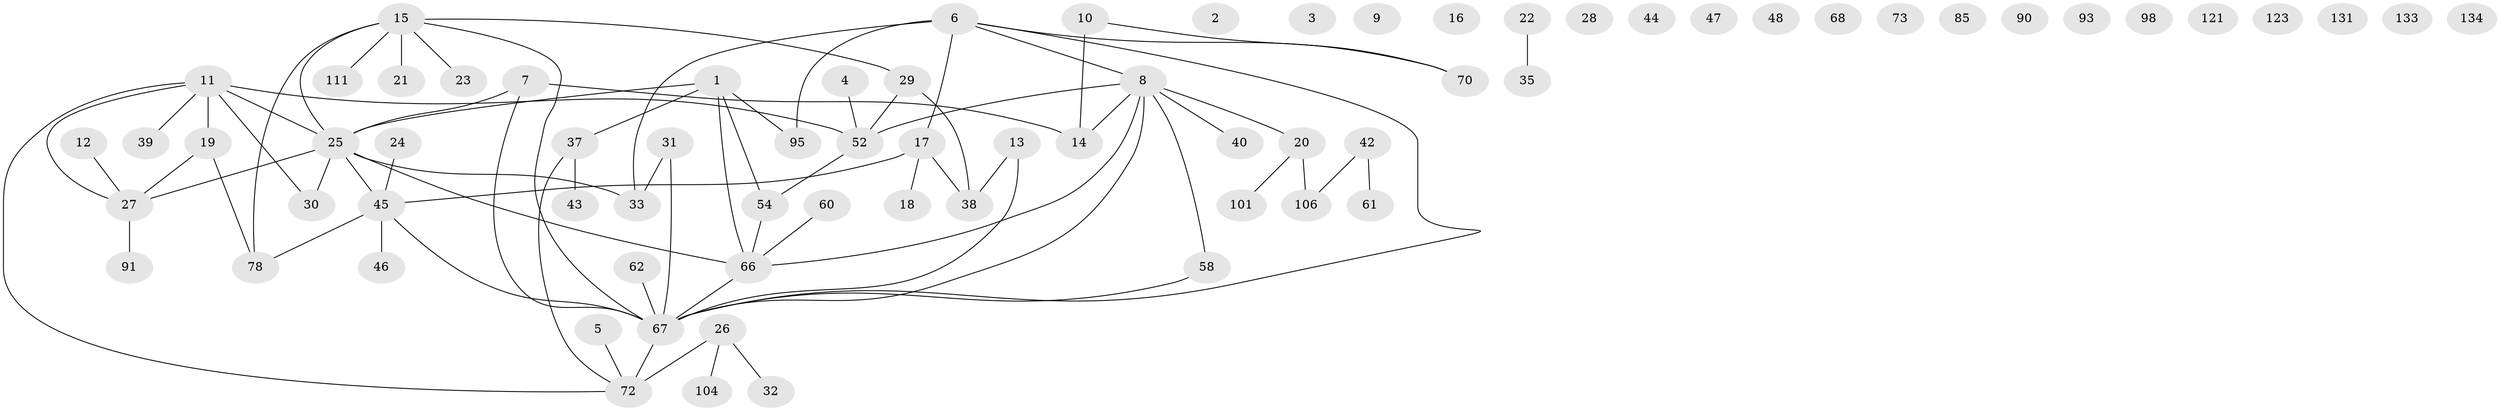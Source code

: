 // original degree distribution, {4: 0.061224489795918366, 0: 0.1292517006802721, 1: 0.23809523809523808, 2: 0.272108843537415, 3: 0.22448979591836735, 6: 0.02040816326530612, 5: 0.047619047619047616, 7: 0.006802721088435374}
// Generated by graph-tools (version 1.1) at 2025/12/03/09/25 04:12:55]
// undirected, 73 vertices, 78 edges
graph export_dot {
graph [start="1"]
  node [color=gray90,style=filled];
  1 [super="+71+127"];
  2;
  3;
  4 [super="+80"];
  5 [super="+57"];
  6 [super="+86"];
  7 [super="+97"];
  8 [super="+102+77"];
  9;
  10;
  11 [super="+139+41"];
  12;
  13 [super="+69+146"];
  14 [super="+59"];
  15 [super="+50+36+82"];
  16;
  17;
  18 [super="+126"];
  19;
  20;
  21;
  22;
  23 [super="+83"];
  24;
  25 [super="+49+144+34"];
  26 [super="+65"];
  27 [super="+81"];
  28;
  29 [super="+55"];
  30;
  31 [super="+135"];
  32 [super="+51"];
  33 [super="+53+112+116"];
  35;
  37 [super="+136+99"];
  38 [super="+96"];
  39 [super="+138"];
  40;
  42 [super="+103+100"];
  43;
  44;
  45 [super="+76"];
  46;
  47;
  48;
  52 [super="+64+114"];
  54 [super="+63"];
  58 [super="+117+141"];
  60;
  61;
  62;
  66 [super="+88"];
  67 [super="+84+110+94+75"];
  68;
  70 [super="+128"];
  72 [super="+74+125"];
  73;
  78;
  85;
  90;
  91 [super="+105"];
  93;
  95 [super="+120"];
  98;
  101;
  104;
  106 [super="+124"];
  111;
  121;
  123;
  131;
  133;
  134;
  1 -- 37;
  1 -- 95;
  1 -- 66;
  1 -- 54;
  1 -- 25;
  4 -- 52;
  5 -- 72;
  6 -- 33;
  6 -- 17;
  6 -- 67;
  6 -- 70;
  6 -- 8;
  6 -- 95 [weight=2];
  7 -- 14;
  7 -- 67;
  7 -- 25;
  8 -- 66;
  8 -- 67;
  8 -- 52;
  8 -- 40;
  8 -- 14;
  8 -- 58;
  8 -- 20;
  10 -- 14;
  10 -- 70;
  11 -- 19;
  11 -- 52;
  11 -- 39;
  11 -- 72;
  11 -- 25;
  11 -- 30;
  11 -- 27;
  12 -- 27;
  13 -- 38;
  13 -- 67;
  15 -- 67;
  15 -- 78;
  15 -- 111;
  15 -- 21;
  15 -- 29;
  15 -- 23;
  15 -- 25;
  17 -- 18;
  17 -- 38;
  17 -- 45;
  19 -- 27;
  19 -- 78;
  20 -- 101;
  20 -- 106;
  22 -- 35;
  24 -- 45;
  25 -- 33;
  25 -- 45;
  25 -- 66;
  25 -- 30;
  25 -- 27;
  26 -- 32;
  26 -- 72;
  26 -- 104;
  27 -- 91;
  29 -- 38;
  29 -- 52;
  31 -- 67;
  31 -- 33;
  37 -- 43;
  37 -- 72;
  42 -- 61;
  42 -- 106;
  45 -- 78;
  45 -- 46;
  45 -- 67;
  52 -- 54;
  54 -- 66;
  58 -- 67;
  60 -- 66;
  62 -- 67;
  66 -- 67;
  67 -- 72 [weight=2];
}
